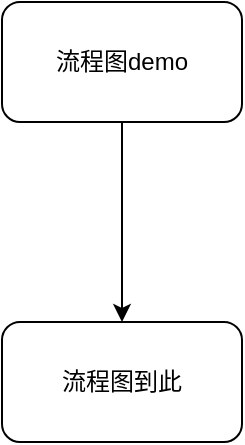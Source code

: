 <mxfile version="13.6.9" type="github">
  <diagram id="sXjoHPyAZuwcp1akYdWN" name="Page-1">
    <mxGraphModel dx="868" dy="401" grid="1" gridSize="10" guides="1" tooltips="1" connect="1" arrows="1" fold="1" page="1" pageScale="1" pageWidth="827" pageHeight="1169" math="0" shadow="0">
      <root>
        <mxCell id="0" />
        <mxCell id="1" parent="0" />
        <mxCell id="GYnRXy5taqGCTijIhgdI-2" style="edgeStyle=orthogonalEdgeStyle;rounded=0;orthogonalLoop=1;jettySize=auto;html=1;exitX=0.5;exitY=1;exitDx=0;exitDy=0;" edge="1" parent="1" source="Nq4jx1xt7WjTtrhTnP9q-1" target="GYnRXy5taqGCTijIhgdI-1">
          <mxGeometry relative="1" as="geometry" />
        </mxCell>
        <mxCell id="Nq4jx1xt7WjTtrhTnP9q-1" value="流程图demo" style="rounded=1;whiteSpace=wrap;html=1;" parent="1" vertex="1">
          <mxGeometry x="280" y="40" width="120" height="60" as="geometry" />
        </mxCell>
        <mxCell id="GYnRXy5taqGCTijIhgdI-1" value="流程图到此" style="rounded=1;whiteSpace=wrap;html=1;" vertex="1" parent="1">
          <mxGeometry x="280" y="200" width="120" height="60" as="geometry" />
        </mxCell>
      </root>
    </mxGraphModel>
  </diagram>
</mxfile>
